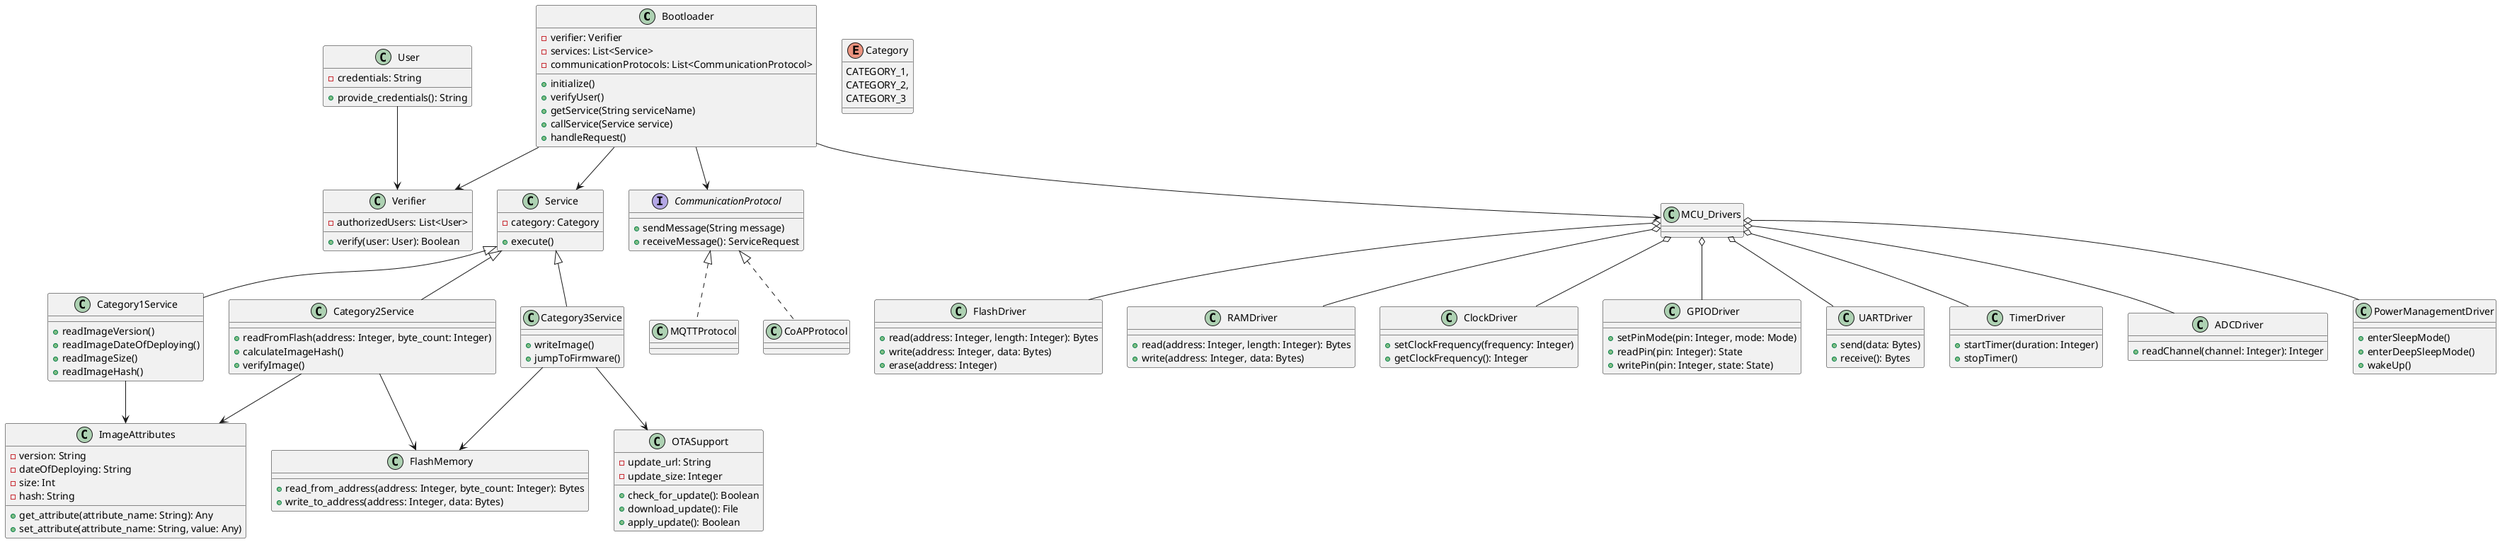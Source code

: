 @startuml

class Bootloader {
  - verifier: Verifier
  - services: List<Service>
  - communicationProtocols: List<CommunicationProtocol>
  + initialize()
  + verifyUser()
  + getService(String serviceName)
  + callService(Service service)
  + handleRequest()
}

class Verifier {
  - authorizedUsers: List<User>
  + verify(user: User): Boolean
}

class User {
  - credentials: String
  + provide_credentials(): String
}

class Service {
  - category: Category
  + execute()
}

enum Category {
  CATEGORY_1,
  CATEGORY_2,
  CATEGORY_3
}

class Category1Service extends Service {
  + readImageVersion()
  + readImageDateOfDeploying()
  + readImageSize()
  + readImageHash()
}

class Category2Service extends Service {
  + readFromFlash(address: Integer, byte_count: Integer)
  + calculateImageHash()
  + verifyImage()
}

class Category3Service extends Service {
  + writeImage()
  + jumpToFirmware()
}

class ImageAttributes {
  - version: String
  - dateOfDeploying: String
  - size: Int
  - hash: String
  + get_attribute(attribute_name: String): Any
  + set_attribute(attribute_name: String, value: Any)
}

interface CommunicationProtocol {
  + sendMessage(String message)
  + receiveMessage(): ServiceRequest
}

class MQTTProtocol implements CommunicationProtocol {
}

class CoAPProtocol implements CommunicationProtocol {
}

class OTASupport {
  - update_url: String
  - update_size: Integer
  + check_for_update(): Boolean
  + download_update(): File
  + apply_update(): Boolean
}

class FlashMemory {
  + read_from_address(address: Integer, byte_count: Integer): Bytes
  + write_to_address(address: Integer, data: Bytes)
}

class MCU_Drivers {
}

class FlashDriver {
  + read(address: Integer, length: Integer): Bytes
  + write(address: Integer, data: Bytes)
  + erase(address: Integer)
}

class RAMDriver {
  + read(address: Integer, length: Integer): Bytes
  + write(address: Integer, data: Bytes)
}

class ClockDriver {
  + setClockFrequency(frequency: Integer)
  + getClockFrequency(): Integer
}

class GPIODriver {
  + setPinMode(pin: Integer, mode: Mode)
  + readPin(pin: Integer): State
  + writePin(pin: Integer, state: State)
}

class UARTDriver {
  + send(data: Bytes)
  + receive(): Bytes
}

class TimerDriver {
  + startTimer(duration: Integer)
  + stopTimer()
}

class ADCDriver {
  + readChannel(channel: Integer): Integer
}

class PowerManagementDriver {
  + enterSleepMode()
  + enterDeepSleepMode()
  + wakeUp()
}

' Relationships
Bootloader --> MCU_Drivers
MCU_Drivers o-- FlashDriver
MCU_Drivers o-- RAMDriver
MCU_Drivers o-- ClockDriver
MCU_Drivers o-- GPIODriver
MCU_Drivers o-- UARTDriver
MCU_Drivers o-- TimerDriver
MCU_Drivers o-- ADCDriver
MCU_Drivers o-- PowerManagementDriver


User --> Verifier
Bootloader --> Verifier
Bootloader --> Service
Bootloader --> CommunicationProtocol
Category1Service --> ImageAttributes
Category2Service --> ImageAttributes
Category2Service --> FlashMemory
Category3Service --> FlashMemory
Category3Service --> OTASupport

@enduml